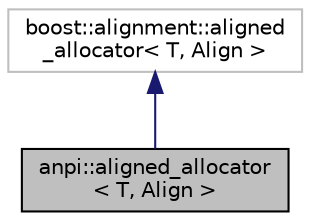 digraph "anpi::aligned_allocator&lt; T, Align &gt;"
{
  edge [fontname="Helvetica",fontsize="10",labelfontname="Helvetica",labelfontsize="10"];
  node [fontname="Helvetica",fontsize="10",shape=record];
  Node3 [label="anpi::aligned_allocator\l\< T, Align \>",height=0.2,width=0.4,color="black", fillcolor="grey75", style="filled", fontcolor="black"];
  Node4 -> Node3 [dir="back",color="midnightblue",fontsize="10",style="solid",fontname="Helvetica"];
  Node4 [label="boost::alignment::aligned\l_allocator\< T, Align \>",height=0.2,width=0.4,color="grey75", fillcolor="white", style="filled"];
}

